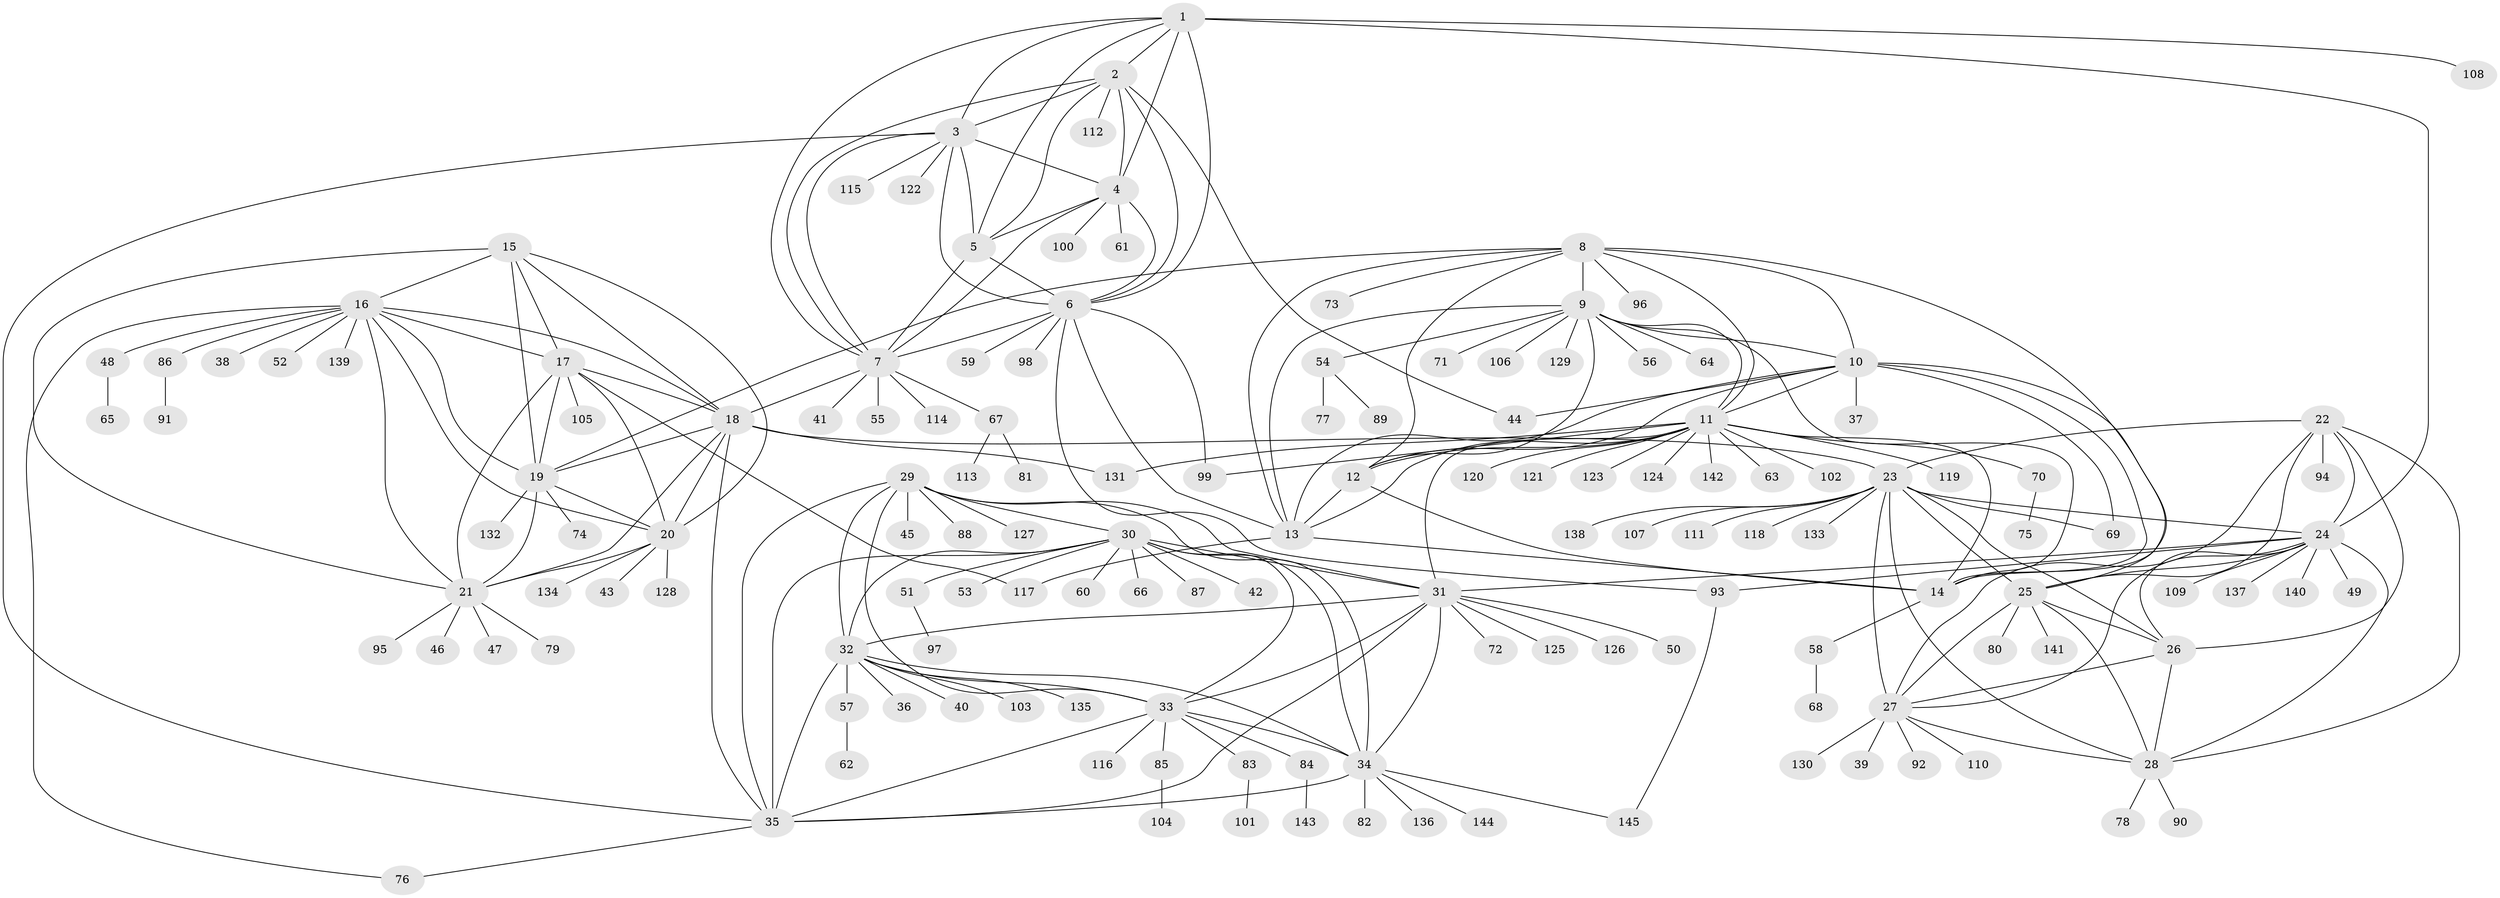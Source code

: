 // coarse degree distribution, {6: 0.009900990099009901, 4: 0.019801980198019802, 15: 0.019801980198019802, 7: 0.0297029702970297, 3: 0.0297029702970297, 8: 0.009900990099009901, 19: 0.0297029702970297, 10: 0.009900990099009901, 1: 0.8217821782178217, 2: 0.019801980198019802}
// Generated by graph-tools (version 1.1) at 2025/57/03/04/25 21:57:52]
// undirected, 145 vertices, 233 edges
graph export_dot {
graph [start="1"]
  node [color=gray90,style=filled];
  1;
  2;
  3;
  4;
  5;
  6;
  7;
  8;
  9;
  10;
  11;
  12;
  13;
  14;
  15;
  16;
  17;
  18;
  19;
  20;
  21;
  22;
  23;
  24;
  25;
  26;
  27;
  28;
  29;
  30;
  31;
  32;
  33;
  34;
  35;
  36;
  37;
  38;
  39;
  40;
  41;
  42;
  43;
  44;
  45;
  46;
  47;
  48;
  49;
  50;
  51;
  52;
  53;
  54;
  55;
  56;
  57;
  58;
  59;
  60;
  61;
  62;
  63;
  64;
  65;
  66;
  67;
  68;
  69;
  70;
  71;
  72;
  73;
  74;
  75;
  76;
  77;
  78;
  79;
  80;
  81;
  82;
  83;
  84;
  85;
  86;
  87;
  88;
  89;
  90;
  91;
  92;
  93;
  94;
  95;
  96;
  97;
  98;
  99;
  100;
  101;
  102;
  103;
  104;
  105;
  106;
  107;
  108;
  109;
  110;
  111;
  112;
  113;
  114;
  115;
  116;
  117;
  118;
  119;
  120;
  121;
  122;
  123;
  124;
  125;
  126;
  127;
  128;
  129;
  130;
  131;
  132;
  133;
  134;
  135;
  136;
  137;
  138;
  139;
  140;
  141;
  142;
  143;
  144;
  145;
  1 -- 2;
  1 -- 3;
  1 -- 4;
  1 -- 5;
  1 -- 6;
  1 -- 7;
  1 -- 24;
  1 -- 108;
  2 -- 3;
  2 -- 4;
  2 -- 5;
  2 -- 6;
  2 -- 7;
  2 -- 44;
  2 -- 112;
  3 -- 4;
  3 -- 5;
  3 -- 6;
  3 -- 7;
  3 -- 35;
  3 -- 115;
  3 -- 122;
  4 -- 5;
  4 -- 6;
  4 -- 7;
  4 -- 61;
  4 -- 100;
  5 -- 6;
  5 -- 7;
  6 -- 7;
  6 -- 13;
  6 -- 59;
  6 -- 93;
  6 -- 98;
  6 -- 99;
  7 -- 18;
  7 -- 41;
  7 -- 55;
  7 -- 67;
  7 -- 114;
  8 -- 9;
  8 -- 10;
  8 -- 11;
  8 -- 12;
  8 -- 13;
  8 -- 14;
  8 -- 19;
  8 -- 73;
  8 -- 96;
  9 -- 10;
  9 -- 11;
  9 -- 12;
  9 -- 13;
  9 -- 14;
  9 -- 54;
  9 -- 56;
  9 -- 64;
  9 -- 71;
  9 -- 106;
  9 -- 129;
  10 -- 11;
  10 -- 12;
  10 -- 13;
  10 -- 14;
  10 -- 25;
  10 -- 37;
  10 -- 44;
  10 -- 69;
  11 -- 12;
  11 -- 13;
  11 -- 14;
  11 -- 31;
  11 -- 63;
  11 -- 70;
  11 -- 99;
  11 -- 102;
  11 -- 119;
  11 -- 120;
  11 -- 121;
  11 -- 123;
  11 -- 124;
  11 -- 131;
  11 -- 142;
  12 -- 13;
  12 -- 14;
  13 -- 14;
  13 -- 117;
  14 -- 58;
  15 -- 16;
  15 -- 17;
  15 -- 18;
  15 -- 19;
  15 -- 20;
  15 -- 21;
  16 -- 17;
  16 -- 18;
  16 -- 19;
  16 -- 20;
  16 -- 21;
  16 -- 38;
  16 -- 48;
  16 -- 52;
  16 -- 76;
  16 -- 86;
  16 -- 139;
  17 -- 18;
  17 -- 19;
  17 -- 20;
  17 -- 21;
  17 -- 105;
  17 -- 117;
  18 -- 19;
  18 -- 20;
  18 -- 21;
  18 -- 23;
  18 -- 35;
  18 -- 131;
  19 -- 20;
  19 -- 21;
  19 -- 74;
  19 -- 132;
  20 -- 21;
  20 -- 43;
  20 -- 128;
  20 -- 134;
  21 -- 46;
  21 -- 47;
  21 -- 79;
  21 -- 95;
  22 -- 23;
  22 -- 24;
  22 -- 25;
  22 -- 26;
  22 -- 27;
  22 -- 28;
  22 -- 94;
  23 -- 24;
  23 -- 25;
  23 -- 26;
  23 -- 27;
  23 -- 28;
  23 -- 69;
  23 -- 107;
  23 -- 111;
  23 -- 118;
  23 -- 133;
  23 -- 138;
  24 -- 25;
  24 -- 26;
  24 -- 27;
  24 -- 28;
  24 -- 31;
  24 -- 49;
  24 -- 93;
  24 -- 109;
  24 -- 137;
  24 -- 140;
  25 -- 26;
  25 -- 27;
  25 -- 28;
  25 -- 80;
  25 -- 141;
  26 -- 27;
  26 -- 28;
  27 -- 28;
  27 -- 39;
  27 -- 92;
  27 -- 110;
  27 -- 130;
  28 -- 78;
  28 -- 90;
  29 -- 30;
  29 -- 31;
  29 -- 32;
  29 -- 33;
  29 -- 34;
  29 -- 35;
  29 -- 45;
  29 -- 88;
  29 -- 127;
  30 -- 31;
  30 -- 32;
  30 -- 33;
  30 -- 34;
  30 -- 35;
  30 -- 42;
  30 -- 51;
  30 -- 53;
  30 -- 60;
  30 -- 66;
  30 -- 87;
  31 -- 32;
  31 -- 33;
  31 -- 34;
  31 -- 35;
  31 -- 50;
  31 -- 72;
  31 -- 125;
  31 -- 126;
  32 -- 33;
  32 -- 34;
  32 -- 35;
  32 -- 36;
  32 -- 40;
  32 -- 57;
  32 -- 103;
  32 -- 135;
  33 -- 34;
  33 -- 35;
  33 -- 83;
  33 -- 84;
  33 -- 85;
  33 -- 116;
  34 -- 35;
  34 -- 82;
  34 -- 136;
  34 -- 144;
  34 -- 145;
  35 -- 76;
  48 -- 65;
  51 -- 97;
  54 -- 77;
  54 -- 89;
  57 -- 62;
  58 -- 68;
  67 -- 81;
  67 -- 113;
  70 -- 75;
  83 -- 101;
  84 -- 143;
  85 -- 104;
  86 -- 91;
  93 -- 145;
}
